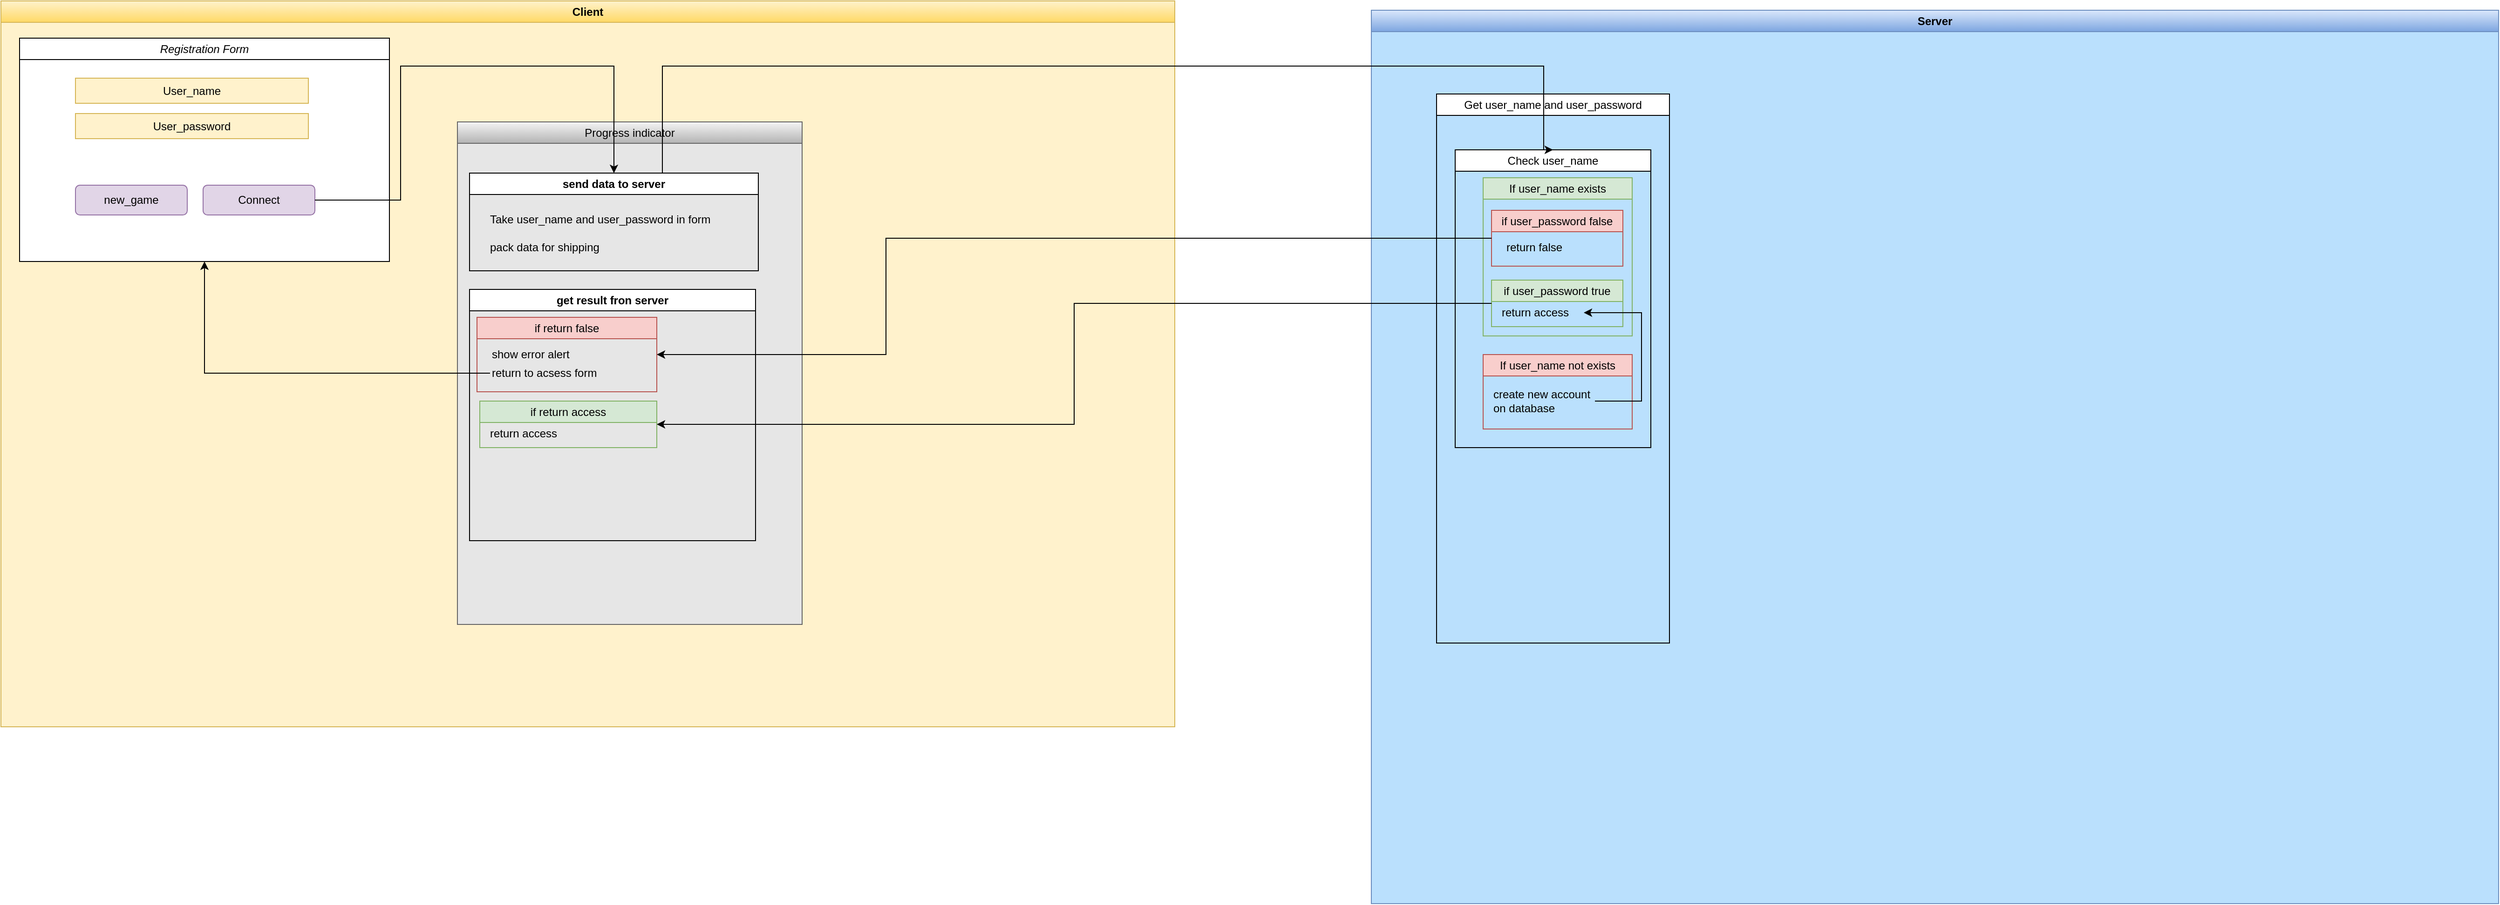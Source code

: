<mxfile version="24.6.5" type="github">
  <diagram id="C5RBs43oDa-KdzZeNtuy" name="Page-1">
    <mxGraphModel dx="2876" dy="1054" grid="1" gridSize="10" guides="1" tooltips="1" connect="1" arrows="1" fold="1" page="1" pageScale="1" pageWidth="827" pageHeight="1169" math="0" shadow="0">
      <root>
        <mxCell id="WIyWlLk6GJQsqaUBKTNV-0" />
        <mxCell id="WIyWlLk6GJQsqaUBKTNV-1" parent="WIyWlLk6GJQsqaUBKTNV-0" />
        <mxCell id="TPHb3D3cRGj6FZNdLAwt-12" value="Server" style="swimlane;whiteSpace=wrap;html=1;fillColor=#dae8fc;strokeColor=#6c8ebf;gradientColor=#7ea6e0;swimlaneFillColor=#bae0fd;" vertex="1" parent="WIyWlLk6GJQsqaUBKTNV-1">
          <mxGeometry x="1241" y="30" width="1210" height="960" as="geometry">
            <mxRectangle x="590" y="190" width="280" height="30" as="alternateBounds" />
          </mxGeometry>
        </mxCell>
        <mxCell id="TPHb3D3cRGj6FZNdLAwt-45" value="&lt;span style=&quot;font-weight: 400;&quot;&gt;Get user_name and user_password&lt;/span&gt;" style="swimlane;whiteSpace=wrap;html=1;" vertex="1" parent="TPHb3D3cRGj6FZNdLAwt-12">
          <mxGeometry x="70" y="90" width="250" height="590" as="geometry">
            <mxRectangle x="30" y="70" width="230" height="30" as="alternateBounds" />
          </mxGeometry>
        </mxCell>
        <mxCell id="TPHb3D3cRGj6FZNdLAwt-39" value="&lt;span style=&quot;font-weight: 400; text-wrap: nowrap;&quot;&gt;Check user_name&lt;/span&gt;" style="swimlane;whiteSpace=wrap;html=1;" vertex="1" parent="TPHb3D3cRGj6FZNdLAwt-45">
          <mxGeometry x="20" y="60" width="210" height="320" as="geometry" />
        </mxCell>
        <mxCell id="TPHb3D3cRGj6FZNdLAwt-40" value="&lt;span style=&quot;font-weight: 400; text-align: left;&quot;&gt;If user_name exists&lt;/span&gt;" style="swimlane;whiteSpace=wrap;html=1;fillColor=#d5e8d4;strokeColor=#82b366;" vertex="1" parent="TPHb3D3cRGj6FZNdLAwt-39">
          <mxGeometry x="30" y="30" width="160" height="170" as="geometry">
            <mxRectangle x="30" y="30" width="140" height="30" as="alternateBounds" />
          </mxGeometry>
        </mxCell>
        <mxCell id="TPHb3D3cRGj6FZNdLAwt-62" value="&lt;div style=&quot;text-align: left;&quot;&gt;&lt;span style=&quot;background-color: initial; font-weight: 400;&quot;&gt;if user_password true&lt;/span&gt;&lt;/div&gt;" style="swimlane;whiteSpace=wrap;html=1;fillColor=#d5e8d4;strokeColor=#82b366;" vertex="1" parent="TPHb3D3cRGj6FZNdLAwt-40">
          <mxGeometry x="9" y="110" width="141" height="50" as="geometry" />
        </mxCell>
        <mxCell id="TPHb3D3cRGj6FZNdLAwt-64" value="return access" style="text;html=1;align=left;verticalAlign=middle;whiteSpace=wrap;rounded=0;" vertex="1" parent="TPHb3D3cRGj6FZNdLAwt-62">
          <mxGeometry x="9" y="25" width="90" height="20" as="geometry" />
        </mxCell>
        <mxCell id="TPHb3D3cRGj6FZNdLAwt-63" value="&lt;span style=&quot;font-weight: 400; text-align: left;&quot;&gt;if user_password false&lt;/span&gt;" style="swimlane;whiteSpace=wrap;html=1;fillColor=#f8cecc;strokeColor=#b85450;" vertex="1" parent="TPHb3D3cRGj6FZNdLAwt-40">
          <mxGeometry x="9" y="35" width="141" height="60" as="geometry" />
        </mxCell>
        <mxCell id="TPHb3D3cRGj6FZNdLAwt-68" value="return false" style="text;html=1;align=left;verticalAlign=middle;whiteSpace=wrap;rounded=0;" vertex="1" parent="TPHb3D3cRGj6FZNdLAwt-63">
          <mxGeometry x="14" y="30" width="90" height="20" as="geometry" />
        </mxCell>
        <mxCell id="TPHb3D3cRGj6FZNdLAwt-38" value="&lt;span style=&quot;font-weight: 400; text-align: left;&quot;&gt;If user_name not exists&lt;/span&gt;" style="swimlane;whiteSpace=wrap;html=1;fillColor=#f8cecc;strokeColor=#b85450;" vertex="1" parent="TPHb3D3cRGj6FZNdLAwt-39">
          <mxGeometry x="30" y="220" width="160" height="80" as="geometry">
            <mxRectangle x="30" y="220" width="160" height="30" as="alternateBounds" />
          </mxGeometry>
        </mxCell>
        <mxCell id="TPHb3D3cRGj6FZNdLAwt-78" value="create new account on database" style="text;html=1;align=left;verticalAlign=middle;whiteSpace=wrap;rounded=0;" vertex="1" parent="TPHb3D3cRGj6FZNdLAwt-38">
          <mxGeometry x="9" y="30" width="111" height="40" as="geometry" />
        </mxCell>
        <mxCell id="TPHb3D3cRGj6FZNdLAwt-79" style="edgeStyle=orthogonalEdgeStyle;rounded=0;orthogonalLoop=1;jettySize=auto;html=1;entryX=1;entryY=0.5;entryDx=0;entryDy=0;" edge="1" parent="TPHb3D3cRGj6FZNdLAwt-39" source="TPHb3D3cRGj6FZNdLAwt-78" target="TPHb3D3cRGj6FZNdLAwt-64">
          <mxGeometry relative="1" as="geometry">
            <Array as="points">
              <mxPoint x="200" y="270" />
              <mxPoint x="200" y="175" />
            </Array>
          </mxGeometry>
        </mxCell>
        <mxCell id="TPHb3D3cRGj6FZNdLAwt-57" value="Client" style="swimlane;whiteSpace=wrap;html=1;fillColor=#fff2cc;gradientColor=#ffd966;strokeColor=#d6b656;swimlaneFillColor=#FFF2CC;" vertex="1" parent="WIyWlLk6GJQsqaUBKTNV-1">
          <mxGeometry x="-230" y="20" width="1260" height="780" as="geometry" />
        </mxCell>
        <mxCell id="TPHb3D3cRGj6FZNdLAwt-53" value="&lt;span style=&quot;font-weight: 400;&quot;&gt;Progress indicator&lt;/span&gt;" style="swimlane;whiteSpace=wrap;html=1;fillColor=#f5f5f5;gradientColor=#b3b3b3;strokeColor=#666666;swimlaneFillColor=#E6E6E6;" vertex="1" parent="TPHb3D3cRGj6FZNdLAwt-57">
          <mxGeometry x="490" y="130" width="370" height="540" as="geometry">
            <mxRectangle x="490" y="130" width="140" height="30" as="alternateBounds" />
          </mxGeometry>
        </mxCell>
        <mxCell id="TPHb3D3cRGj6FZNdLAwt-55" value="send data to server" style="swimlane;whiteSpace=wrap;html=1;" vertex="1" parent="TPHb3D3cRGj6FZNdLAwt-53">
          <mxGeometry x="13" y="55" width="310" height="105" as="geometry" />
        </mxCell>
        <mxCell id="TPHb3D3cRGj6FZNdLAwt-58" value="Take user_name and user_password in form" style="text;html=1;align=left;verticalAlign=middle;whiteSpace=wrap;rounded=0;" vertex="1" parent="TPHb3D3cRGj6FZNdLAwt-55">
          <mxGeometry x="20" y="35" width="250" height="30" as="geometry" />
        </mxCell>
        <mxCell id="TPHb3D3cRGj6FZNdLAwt-59" value="pack data for shipping" style="text;html=1;align=left;verticalAlign=middle;whiteSpace=wrap;rounded=0;" vertex="1" parent="TPHb3D3cRGj6FZNdLAwt-55">
          <mxGeometry x="20" y="65" width="250" height="30" as="geometry" />
        </mxCell>
        <mxCell id="TPHb3D3cRGj6FZNdLAwt-65" value="get result fron server" style="swimlane;whiteSpace=wrap;html=1;" vertex="1" parent="TPHb3D3cRGj6FZNdLAwt-53">
          <mxGeometry x="13" y="180" width="307" height="270" as="geometry" />
        </mxCell>
        <mxCell id="TPHb3D3cRGj6FZNdLAwt-69" value="&lt;div style=&quot;text-align: left;&quot;&gt;&lt;span style=&quot;background-color: initial; font-weight: 400;&quot;&gt;if&amp;nbsp;&lt;/span&gt;&lt;span style=&quot;font-weight: 400; background-color: initial;&quot;&gt;return access&lt;/span&gt;&lt;/div&gt;" style="swimlane;whiteSpace=wrap;html=1;fillColor=#d5e8d4;strokeColor=#82b366;" vertex="1" parent="TPHb3D3cRGj6FZNdLAwt-65">
          <mxGeometry x="11" y="120" width="190" height="50" as="geometry" />
        </mxCell>
        <mxCell id="TPHb3D3cRGj6FZNdLAwt-70" value="return access" style="text;html=1;align=left;verticalAlign=middle;whiteSpace=wrap;rounded=0;" vertex="1" parent="TPHb3D3cRGj6FZNdLAwt-69">
          <mxGeometry x="9" y="25" width="90" height="20" as="geometry" />
        </mxCell>
        <mxCell id="TPHb3D3cRGj6FZNdLAwt-71" value="&lt;span style=&quot;font-weight: 400; text-align: left;&quot;&gt;if&amp;nbsp;&lt;/span&gt;&lt;span style=&quot;font-weight: 400; text-align: left;&quot;&gt;return false&lt;/span&gt;" style="swimlane;whiteSpace=wrap;html=1;fillColor=#f8cecc;strokeColor=#b85450;" vertex="1" parent="TPHb3D3cRGj6FZNdLAwt-65">
          <mxGeometry x="8" y="30" width="193" height="80" as="geometry" />
        </mxCell>
        <mxCell id="TPHb3D3cRGj6FZNdLAwt-72" value="show error alert" style="text;html=1;align=left;verticalAlign=middle;whiteSpace=wrap;rounded=0;" vertex="1" parent="TPHb3D3cRGj6FZNdLAwt-71">
          <mxGeometry x="14" y="30" width="90" height="20" as="geometry" />
        </mxCell>
        <mxCell id="TPHb3D3cRGj6FZNdLAwt-76" value="return to acsess form" style="text;html=1;align=left;verticalAlign=middle;whiteSpace=wrap;rounded=0;" vertex="1" parent="TPHb3D3cRGj6FZNdLAwt-71">
          <mxGeometry x="14" y="50" width="136" height="20" as="geometry" />
        </mxCell>
        <mxCell id="TPHb3D3cRGj6FZNdLAwt-48" value="&lt;span style=&quot;font-style: italic; font-weight: 400; text-wrap: nowrap;&quot;&gt;Registration Form&lt;/span&gt;" style="swimlane;whiteSpace=wrap;html=1;swimlaneFillColor=#FFFFFF;gradientColor=none;" vertex="1" parent="TPHb3D3cRGj6FZNdLAwt-57">
          <mxGeometry x="20" y="40" width="397" height="240" as="geometry" />
        </mxCell>
        <mxCell id="TPHb3D3cRGj6FZNdLAwt-49" value="User_name" style="rounded=0;whiteSpace=wrap;html=1;fillColor=#fff2cc;strokeColor=#d6b656;" vertex="1" parent="TPHb3D3cRGj6FZNdLAwt-48">
          <mxGeometry x="60" y="43" width="250" height="27" as="geometry" />
        </mxCell>
        <mxCell id="TPHb3D3cRGj6FZNdLAwt-50" value="User_password" style="rounded=0;whiteSpace=wrap;html=1;fillColor=#fff2cc;strokeColor=#d6b656;" vertex="1" parent="TPHb3D3cRGj6FZNdLAwt-48">
          <mxGeometry x="60" y="81" width="250" height="27" as="geometry" />
        </mxCell>
        <mxCell id="TPHb3D3cRGj6FZNdLAwt-51" value="new_game" style="rounded=1;whiteSpace=wrap;html=1;fillColor=#e1d5e7;strokeColor=#9673a6;" vertex="1" parent="TPHb3D3cRGj6FZNdLAwt-48">
          <mxGeometry x="60" y="158" width="120" height="32" as="geometry" />
        </mxCell>
        <mxCell id="TPHb3D3cRGj6FZNdLAwt-52" value="Connect" style="rounded=1;whiteSpace=wrap;html=1;fillColor=#e1d5e7;strokeColor=#9673a6;" vertex="1" parent="TPHb3D3cRGj6FZNdLAwt-48">
          <mxGeometry x="197" y="158" width="120" height="32" as="geometry" />
        </mxCell>
        <mxCell id="TPHb3D3cRGj6FZNdLAwt-54" style="edgeStyle=orthogonalEdgeStyle;rounded=0;orthogonalLoop=1;jettySize=auto;html=1;entryX=0.5;entryY=0;entryDx=0;entryDy=0;" edge="1" parent="TPHb3D3cRGj6FZNdLAwt-57" source="TPHb3D3cRGj6FZNdLAwt-52" target="TPHb3D3cRGj6FZNdLAwt-55">
          <mxGeometry relative="1" as="geometry">
            <Array as="points">
              <mxPoint x="429" y="214" />
              <mxPoint x="429" y="70" />
              <mxPoint x="658" y="70" />
            </Array>
          </mxGeometry>
        </mxCell>
        <mxCell id="TPHb3D3cRGj6FZNdLAwt-77" style="edgeStyle=orthogonalEdgeStyle;rounded=0;orthogonalLoop=1;jettySize=auto;html=1;entryX=0.5;entryY=1;entryDx=0;entryDy=0;" edge="1" parent="TPHb3D3cRGj6FZNdLAwt-57" source="TPHb3D3cRGj6FZNdLAwt-76" target="TPHb3D3cRGj6FZNdLAwt-48">
          <mxGeometry relative="1" as="geometry" />
        </mxCell>
        <mxCell id="TPHb3D3cRGj6FZNdLAwt-56" style="edgeStyle=orthogonalEdgeStyle;rounded=0;orthogonalLoop=1;jettySize=auto;html=1;entryX=0.5;entryY=0;entryDx=0;entryDy=0;" edge="1" parent="WIyWlLk6GJQsqaUBKTNV-1" source="TPHb3D3cRGj6FZNdLAwt-55" target="TPHb3D3cRGj6FZNdLAwt-39">
          <mxGeometry relative="1" as="geometry">
            <Array as="points">
              <mxPoint x="480" y="90" />
              <mxPoint x="1426" y="90" />
            </Array>
          </mxGeometry>
        </mxCell>
        <mxCell id="TPHb3D3cRGj6FZNdLAwt-73" style="edgeStyle=orthogonalEdgeStyle;rounded=0;orthogonalLoop=1;jettySize=auto;html=1;exitX=0;exitY=0.5;exitDx=0;exitDy=0;entryX=1;entryY=0.5;entryDx=0;entryDy=0;" edge="1" parent="WIyWlLk6GJQsqaUBKTNV-1" source="TPHb3D3cRGj6FZNdLAwt-63" target="TPHb3D3cRGj6FZNdLAwt-71">
          <mxGeometry relative="1" as="geometry">
            <Array as="points">
              <mxPoint x="720" y="275" />
              <mxPoint x="720" y="400" />
            </Array>
          </mxGeometry>
        </mxCell>
        <mxCell id="TPHb3D3cRGj6FZNdLAwt-75" style="edgeStyle=orthogonalEdgeStyle;rounded=0;orthogonalLoop=1;jettySize=auto;html=1;entryX=1;entryY=0.5;entryDx=0;entryDy=0;exitX=0;exitY=0.5;exitDx=0;exitDy=0;" edge="1" parent="WIyWlLk6GJQsqaUBKTNV-1" source="TPHb3D3cRGj6FZNdLAwt-62" target="TPHb3D3cRGj6FZNdLAwt-69">
          <mxGeometry relative="1" as="geometry" />
        </mxCell>
      </root>
    </mxGraphModel>
  </diagram>
</mxfile>
